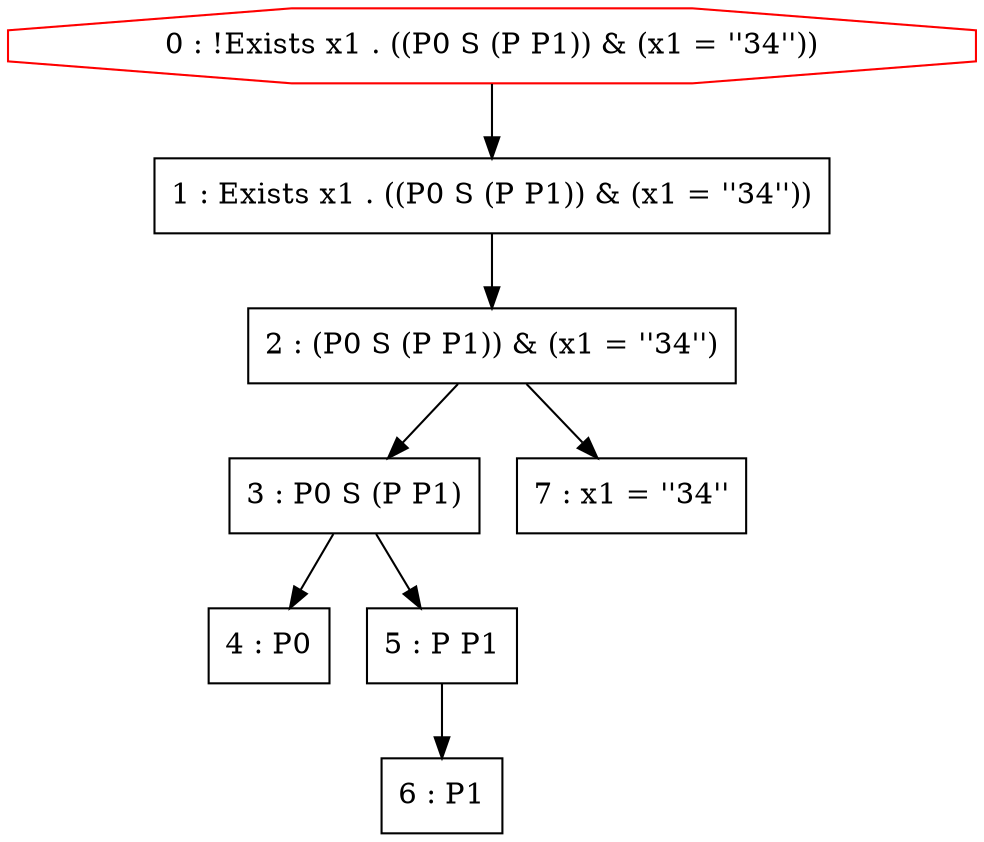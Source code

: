 digraph G {
  0 [shape=octagon, color=red, label="0 : !Exists x1 . ((P0 S (P P1)) & (x1 = ''34''))"]
  1 [shape=box, label="1 : Exists x1 . ((P0 S (P P1)) & (x1 = ''34''))"]
  2 [shape=box, label="2 : (P0 S (P P1)) & (x1 = ''34'')"]
  3 [shape=box, label="3 : P0 S (P P1)"]
  4 [shape=box, label="4 : P0"]
  5 [shape=box, label="5 : P P1"]
  6 [shape=box, label="6 : P1"]
  5 -> 6
  3 -> 4
  3 -> 5
  7 [shape=box, label="7 : x1 = ''34''"]
  2 -> 3
  2 -> 7
  1 -> 2
  0 -> 1
}
